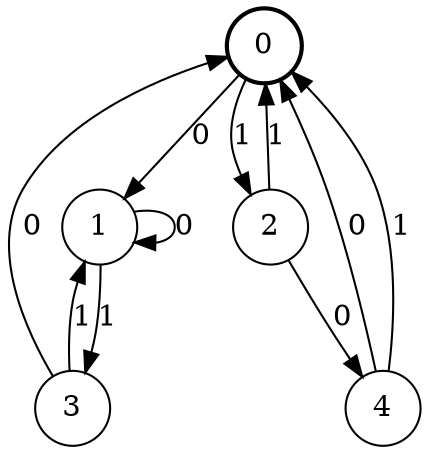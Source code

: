 digraph Automat {
    node [shape = circle];
    0 [style = "bold"];
    0 -> 1 [label = "0"];
    0 -> 2 [label = "1"];
    1 -> 1 [label = "0"];
    1 -> 3 [label = "1"];
    2 -> 4 [label = "0"];
    2 -> 0 [label = "1"];
    3 -> 0 [label = "0"];
    3 -> 1 [label = "1"];
    4 -> 0 [label = "0"];
    4 -> 0 [label = "1"];
}

